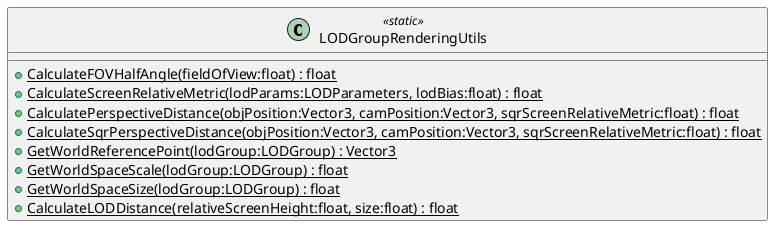 @startuml
class LODGroupRenderingUtils <<static>> {
    + {static} CalculateFOVHalfAngle(fieldOfView:float) : float
    + {static} CalculateScreenRelativeMetric(lodParams:LODParameters, lodBias:float) : float
    + {static} CalculatePerspectiveDistance(objPosition:Vector3, camPosition:Vector3, sqrScreenRelativeMetric:float) : float
    + {static} CalculateSqrPerspectiveDistance(objPosition:Vector3, camPosition:Vector3, sqrScreenRelativeMetric:float) : float
    + {static} GetWorldReferencePoint(lodGroup:LODGroup) : Vector3
    + {static} GetWorldSpaceScale(lodGroup:LODGroup) : float
    + {static} GetWorldSpaceSize(lodGroup:LODGroup) : float
    + {static} CalculateLODDistance(relativeScreenHeight:float, size:float) : float
}
@enduml
